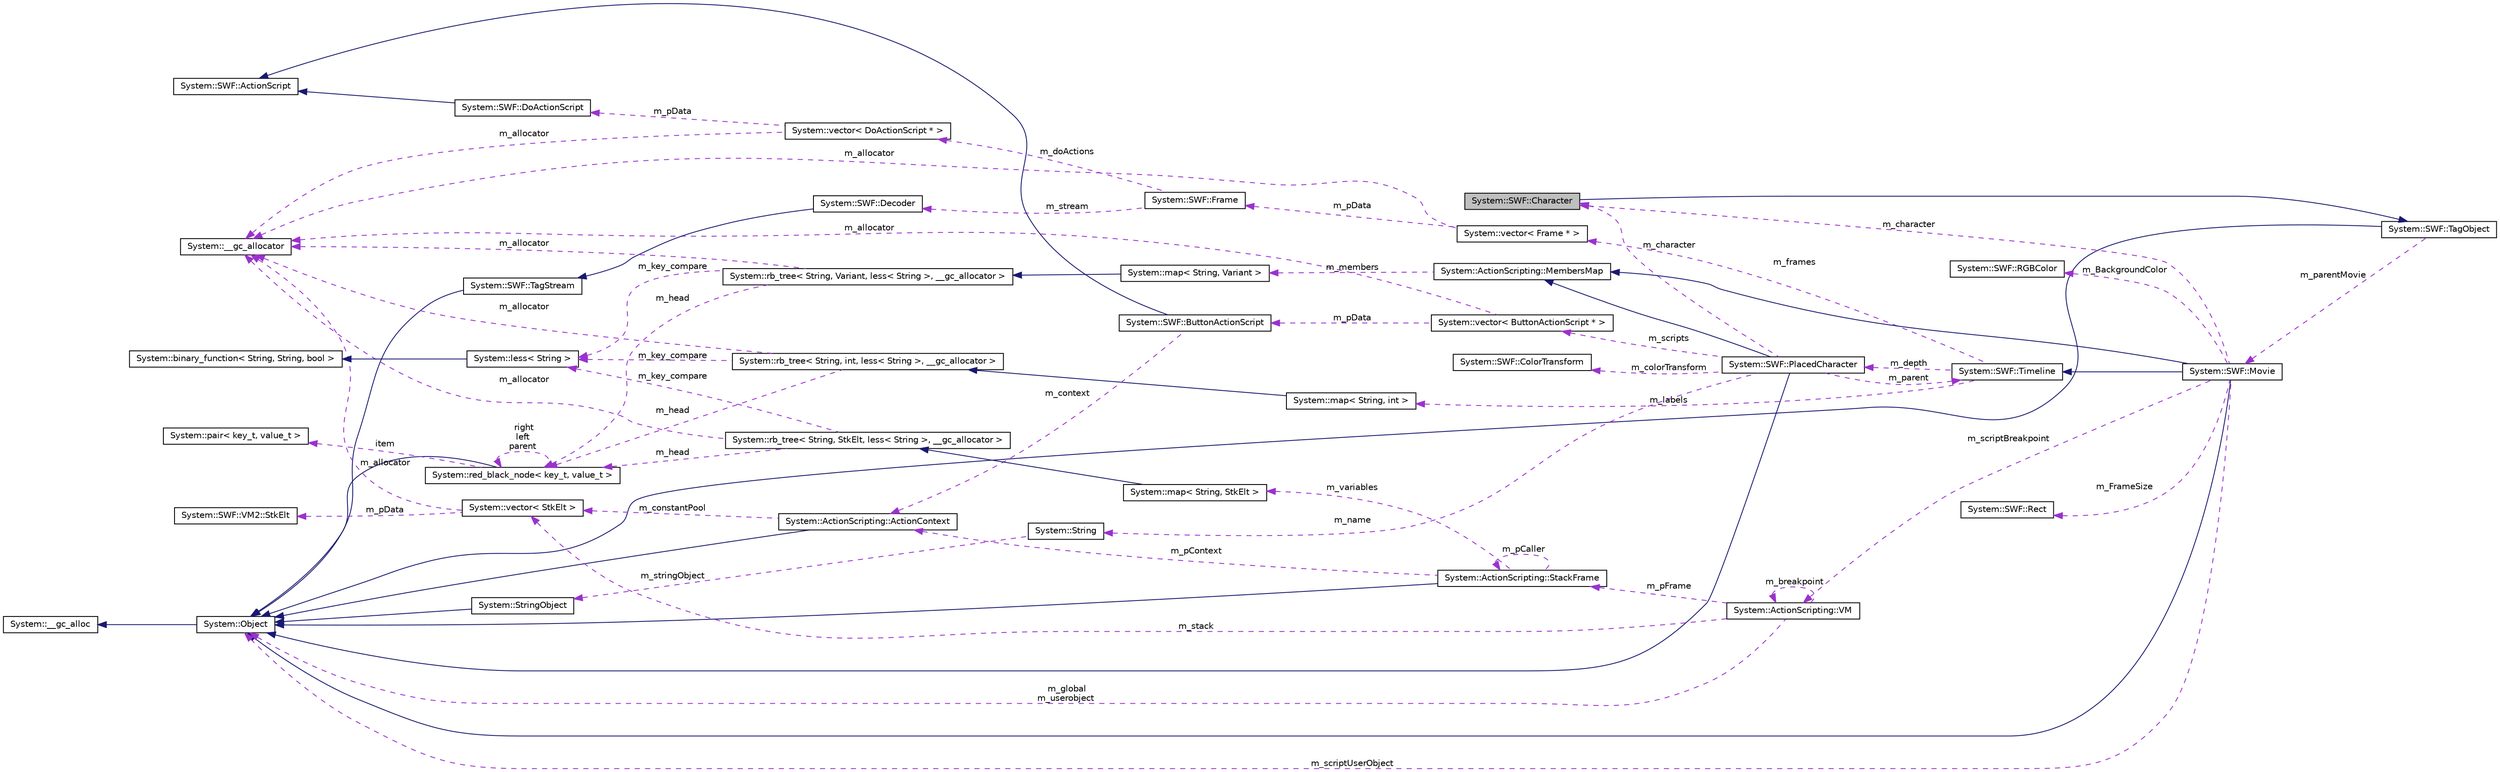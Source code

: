digraph G
{
  edge [fontname="Helvetica",fontsize="10",labelfontname="Helvetica",labelfontsize="10"];
  node [fontname="Helvetica",fontsize="10",shape=record];
  rankdir="LR";
  Node1 [label="System::SWF::Character",height=0.2,width=0.4,color="black", fillcolor="grey75", style="filled" fontcolor="black"];
  Node2 -> Node1 [dir="back",color="midnightblue",fontsize="10",style="solid",fontname="Helvetica"];
  Node2 [label="System::SWF::TagObject",height=0.2,width=0.4,color="black", fillcolor="white", style="filled",URL="$class_system_1_1_s_w_f_1_1_tag_object.html"];
  Node3 -> Node2 [dir="back",color="midnightblue",fontsize="10",style="solid",fontname="Helvetica"];
  Node3 [label="System::Object",height=0.2,width=0.4,color="black", fillcolor="white", style="filled",URL="$class_system_1_1_object.html"];
  Node4 -> Node3 [dir="back",color="midnightblue",fontsize="10",style="solid",fontname="Helvetica"];
  Node4 [label="System::__gc_alloc",height=0.2,width=0.4,color="black", fillcolor="white", style="filled",URL="$class_system_1_1____gc__alloc.html"];
  Node5 -> Node2 [dir="back",color="darkorchid3",fontsize="10",style="dashed",label=" m_parentMovie" ,fontname="Helvetica"];
  Node5 [label="System::SWF::Movie",height=0.2,width=0.4,color="black", fillcolor="white", style="filled",URL="$class_system_1_1_s_w_f_1_1_movie.html"];
  Node3 -> Node5 [dir="back",color="midnightblue",fontsize="10",style="solid",fontname="Helvetica"];
  Node6 -> Node5 [dir="back",color="midnightblue",fontsize="10",style="solid",fontname="Helvetica"];
  Node6 [label="System::SWF::Timeline",height=0.2,width=0.4,color="black", fillcolor="white", style="filled",URL="$class_system_1_1_s_w_f_1_1_timeline.html"];
  Node7 -> Node6 [dir="back",color="darkorchid3",fontsize="10",style="dashed",label=" m_frames" ,fontname="Helvetica"];
  Node7 [label="System::vector\< Frame * \>",height=0.2,width=0.4,color="black", fillcolor="white", style="filled",URL="$class_system_1_1vector.html"];
  Node8 -> Node7 [dir="back",color="darkorchid3",fontsize="10",style="dashed",label=" m_allocator" ,fontname="Helvetica"];
  Node8 [label="System::__gc_allocator",height=0.2,width=0.4,color="black", fillcolor="white", style="filled",URL="$class_system_1_1____gc__allocator.html"];
  Node9 -> Node7 [dir="back",color="darkorchid3",fontsize="10",style="dashed",label=" m_pData" ,fontname="Helvetica"];
  Node9 [label="System::SWF::Frame",height=0.2,width=0.4,color="black", fillcolor="white", style="filled",URL="$class_system_1_1_s_w_f_1_1_frame.html"];
  Node10 -> Node9 [dir="back",color="darkorchid3",fontsize="10",style="dashed",label=" m_stream" ,fontname="Helvetica"];
  Node10 [label="System::SWF::Decoder",height=0.2,width=0.4,color="black", fillcolor="white", style="filled",URL="$class_system_1_1_s_w_f_1_1_decoder.html"];
  Node11 -> Node10 [dir="back",color="midnightblue",fontsize="10",style="solid",fontname="Helvetica"];
  Node11 [label="System::SWF::TagStream",height=0.2,width=0.4,color="black", fillcolor="white", style="filled",URL="$class_system_1_1_s_w_f_1_1_tag_stream.html"];
  Node3 -> Node11 [dir="back",color="midnightblue",fontsize="10",style="solid",fontname="Helvetica"];
  Node12 -> Node9 [dir="back",color="darkorchid3",fontsize="10",style="dashed",label=" m_doActions" ,fontname="Helvetica"];
  Node12 [label="System::vector\< DoActionScript * \>",height=0.2,width=0.4,color="black", fillcolor="white", style="filled",URL="$class_system_1_1vector.html"];
  Node8 -> Node12 [dir="back",color="darkorchid3",fontsize="10",style="dashed",label=" m_allocator" ,fontname="Helvetica"];
  Node13 -> Node12 [dir="back",color="darkorchid3",fontsize="10",style="dashed",label=" m_pData" ,fontname="Helvetica"];
  Node13 [label="System::SWF::DoActionScript",height=0.2,width=0.4,color="black", fillcolor="white", style="filled",URL="$class_system_1_1_s_w_f_1_1_do_action_script.html"];
  Node14 -> Node13 [dir="back",color="midnightblue",fontsize="10",style="solid",fontname="Helvetica"];
  Node14 [label="System::SWF::ActionScript",height=0.2,width=0.4,color="black", fillcolor="white", style="filled",URL="$class_system_1_1_s_w_f_1_1_action_script.html"];
  Node15 -> Node6 [dir="back",color="darkorchid3",fontsize="10",style="dashed",label=" m_labels" ,fontname="Helvetica"];
  Node15 [label="System::map\< String, int \>",height=0.2,width=0.4,color="black", fillcolor="white", style="filled",URL="$class_system_1_1map.html"];
  Node16 -> Node15 [dir="back",color="midnightblue",fontsize="10",style="solid",fontname="Helvetica"];
  Node16 [label="System::rb_tree\< String, int, less\< String \>, __gc_allocator \>",height=0.2,width=0.4,color="black", fillcolor="white", style="filled",URL="$class_system_1_1rb__tree.html"];
  Node8 -> Node16 [dir="back",color="darkorchid3",fontsize="10",style="dashed",label=" m_allocator" ,fontname="Helvetica"];
  Node17 -> Node16 [dir="back",color="darkorchid3",fontsize="10",style="dashed",label=" m_key_compare" ,fontname="Helvetica"];
  Node17 [label="System::less\< String \>",height=0.2,width=0.4,color="black", fillcolor="white", style="filled",URL="$class_system_1_1less_3_01_string_01_4.html"];
  Node18 -> Node17 [dir="back",color="midnightblue",fontsize="10",style="solid",fontname="Helvetica"];
  Node18 [label="System::binary_function\< String, String, bool \>",height=0.2,width=0.4,color="black", fillcolor="white", style="filled",URL="$class_system_1_1binary__function.html"];
  Node19 -> Node16 [dir="back",color="darkorchid3",fontsize="10",style="dashed",label=" m_head" ,fontname="Helvetica"];
  Node19 [label="System::red_black_node\< key_t, value_t \>",height=0.2,width=0.4,color="black", fillcolor="white", style="filled",URL="$class_system_1_1red__black__node.html"];
  Node3 -> Node19 [dir="back",color="midnightblue",fontsize="10",style="solid",fontname="Helvetica"];
  Node19 -> Node19 [dir="back",color="darkorchid3",fontsize="10",style="dashed",label=" right\nleft\nparent" ,fontname="Helvetica"];
  Node20 -> Node19 [dir="back",color="darkorchid3",fontsize="10",style="dashed",label=" item" ,fontname="Helvetica"];
  Node20 [label="System::pair\< key_t, value_t \>",height=0.2,width=0.4,color="black", fillcolor="white", style="filled",URL="$class_system_1_1pair.html"];
  Node21 -> Node6 [dir="back",color="darkorchid3",fontsize="10",style="dashed",label=" m_depth" ,fontname="Helvetica"];
  Node21 [label="System::SWF::PlacedCharacter",height=0.2,width=0.4,color="black", fillcolor="white", style="filled",URL="$class_system_1_1_s_w_f_1_1_placed_character.html"];
  Node3 -> Node21 [dir="back",color="midnightblue",fontsize="10",style="solid",fontname="Helvetica"];
  Node22 -> Node21 [dir="back",color="midnightblue",fontsize="10",style="solid",fontname="Helvetica"];
  Node22 [label="System::ActionScripting::MembersMap",height=0.2,width=0.4,color="black", fillcolor="white", style="filled",URL="$class_system_1_1_action_scripting_1_1_members_map.html"];
  Node23 -> Node22 [dir="back",color="darkorchid3",fontsize="10",style="dashed",label=" m_members" ,fontname="Helvetica"];
  Node23 [label="System::map\< String, Variant \>",height=0.2,width=0.4,color="black", fillcolor="white", style="filled",URL="$class_system_1_1map.html"];
  Node24 -> Node23 [dir="back",color="midnightblue",fontsize="10",style="solid",fontname="Helvetica"];
  Node24 [label="System::rb_tree\< String, Variant, less\< String \>, __gc_allocator \>",height=0.2,width=0.4,color="black", fillcolor="white", style="filled",URL="$class_system_1_1rb__tree.html"];
  Node8 -> Node24 [dir="back",color="darkorchid3",fontsize="10",style="dashed",label=" m_allocator" ,fontname="Helvetica"];
  Node17 -> Node24 [dir="back",color="darkorchid3",fontsize="10",style="dashed",label=" m_key_compare" ,fontname="Helvetica"];
  Node19 -> Node24 [dir="back",color="darkorchid3",fontsize="10",style="dashed",label=" m_head" ,fontname="Helvetica"];
  Node25 -> Node21 [dir="back",color="darkorchid3",fontsize="10",style="dashed",label=" m_scripts" ,fontname="Helvetica"];
  Node25 [label="System::vector\< ButtonActionScript * \>",height=0.2,width=0.4,color="black", fillcolor="white", style="filled",URL="$class_system_1_1vector.html"];
  Node8 -> Node25 [dir="back",color="darkorchid3",fontsize="10",style="dashed",label=" m_allocator" ,fontname="Helvetica"];
  Node26 -> Node25 [dir="back",color="darkorchid3",fontsize="10",style="dashed",label=" m_pData" ,fontname="Helvetica"];
  Node26 [label="System::SWF::ButtonActionScript",height=0.2,width=0.4,color="black", fillcolor="white", style="filled",URL="$class_system_1_1_s_w_f_1_1_button_action_script.html"];
  Node14 -> Node26 [dir="back",color="midnightblue",fontsize="10",style="solid",fontname="Helvetica"];
  Node27 -> Node26 [dir="back",color="darkorchid3",fontsize="10",style="dashed",label=" m_context" ,fontname="Helvetica"];
  Node27 [label="System::ActionScripting::ActionContext",height=0.2,width=0.4,color="black", fillcolor="white", style="filled",URL="$class_system_1_1_action_scripting_1_1_action_context.html"];
  Node3 -> Node27 [dir="back",color="midnightblue",fontsize="10",style="solid",fontname="Helvetica"];
  Node28 -> Node27 [dir="back",color="darkorchid3",fontsize="10",style="dashed",label=" m_constantPool" ,fontname="Helvetica"];
  Node28 [label="System::vector\< StkElt \>",height=0.2,width=0.4,color="black", fillcolor="white", style="filled",URL="$class_system_1_1vector.html"];
  Node8 -> Node28 [dir="back",color="darkorchid3",fontsize="10",style="dashed",label=" m_allocator" ,fontname="Helvetica"];
  Node29 -> Node28 [dir="back",color="darkorchid3",fontsize="10",style="dashed",label=" m_pData" ,fontname="Helvetica"];
  Node29 [label="System::SWF::VM2::StkElt",height=0.2,width=0.4,color="black", fillcolor="white", style="filled",URL="$class_system_1_1_s_w_f_1_1_v_m2_1_1_stk_elt.html"];
  Node1 -> Node21 [dir="back",color="darkorchid3",fontsize="10",style="dashed",label=" m_character" ,fontname="Helvetica"];
  Node6 -> Node21 [dir="back",color="darkorchid3",fontsize="10",style="dashed",label=" m_parent" ,fontname="Helvetica"];
  Node30 -> Node21 [dir="back",color="darkorchid3",fontsize="10",style="dashed",label=" m_name" ,fontname="Helvetica"];
  Node30 [label="System::String",height=0.2,width=0.4,color="black", fillcolor="white", style="filled",URL="$class_system_1_1_string.html"];
  Node31 -> Node30 [dir="back",color="darkorchid3",fontsize="10",style="dashed",label=" m_stringObject" ,fontname="Helvetica"];
  Node31 [label="System::StringObject",height=0.2,width=0.4,color="black", fillcolor="white", style="filled",URL="$class_system_1_1_string_object.html"];
  Node3 -> Node31 [dir="back",color="midnightblue",fontsize="10",style="solid",fontname="Helvetica"];
  Node32 -> Node21 [dir="back",color="darkorchid3",fontsize="10",style="dashed",label=" m_colorTransform" ,fontname="Helvetica"];
  Node32 [label="System::SWF::ColorTransform",height=0.2,width=0.4,color="black", fillcolor="white", style="filled",URL="$class_system_1_1_s_w_f_1_1_color_transform.html"];
  Node22 -> Node5 [dir="back",color="midnightblue",fontsize="10",style="solid",fontname="Helvetica"];
  Node33 -> Node5 [dir="back",color="darkorchid3",fontsize="10",style="dashed",label=" m_BackgroundColor" ,fontname="Helvetica"];
  Node33 [label="System::SWF::RGBColor",height=0.2,width=0.4,color="black", fillcolor="white", style="filled",URL="$class_system_1_1_s_w_f_1_1_r_g_b_color.html"];
  Node34 -> Node5 [dir="back",color="darkorchid3",fontsize="10",style="dashed",label=" m_FrameSize" ,fontname="Helvetica"];
  Node34 [label="System::SWF::Rect",height=0.2,width=0.4,color="black", fillcolor="white", style="filled",URL="$struct_system_1_1_s_w_f_1_1_rect.html"];
  Node1 -> Node5 [dir="back",color="darkorchid3",fontsize="10",style="dashed",label=" m_character" ,fontname="Helvetica"];
  Node35 -> Node5 [dir="back",color="darkorchid3",fontsize="10",style="dashed",label=" m_scriptBreakpoint" ,fontname="Helvetica"];
  Node35 [label="System::ActionScripting::VM",height=0.2,width=0.4,color="black", fillcolor="white", style="filled",URL="$class_system_1_1_action_scripting_1_1_v_m.html"];
  Node28 -> Node35 [dir="back",color="darkorchid3",fontsize="10",style="dashed",label=" m_stack" ,fontname="Helvetica"];
  Node35 -> Node35 [dir="back",color="darkorchid3",fontsize="10",style="dashed",label=" m_breakpoint" ,fontname="Helvetica"];
  Node36 -> Node35 [dir="back",color="darkorchid3",fontsize="10",style="dashed",label=" m_pFrame" ,fontname="Helvetica"];
  Node36 [label="System::ActionScripting::StackFrame",height=0.2,width=0.4,color="black", fillcolor="white", style="filled",URL="$class_system_1_1_action_scripting_1_1_stack_frame.html"];
  Node3 -> Node36 [dir="back",color="midnightblue",fontsize="10",style="solid",fontname="Helvetica"];
  Node27 -> Node36 [dir="back",color="darkorchid3",fontsize="10",style="dashed",label=" m_pContext" ,fontname="Helvetica"];
  Node37 -> Node36 [dir="back",color="darkorchid3",fontsize="10",style="dashed",label=" m_variables" ,fontname="Helvetica"];
  Node37 [label="System::map\< String, StkElt \>",height=0.2,width=0.4,color="black", fillcolor="white", style="filled",URL="$class_system_1_1map.html"];
  Node38 -> Node37 [dir="back",color="midnightblue",fontsize="10",style="solid",fontname="Helvetica"];
  Node38 [label="System::rb_tree\< String, StkElt, less\< String \>, __gc_allocator \>",height=0.2,width=0.4,color="black", fillcolor="white", style="filled",URL="$class_system_1_1rb__tree.html"];
  Node8 -> Node38 [dir="back",color="darkorchid3",fontsize="10",style="dashed",label=" m_allocator" ,fontname="Helvetica"];
  Node17 -> Node38 [dir="back",color="darkorchid3",fontsize="10",style="dashed",label=" m_key_compare" ,fontname="Helvetica"];
  Node19 -> Node38 [dir="back",color="darkorchid3",fontsize="10",style="dashed",label=" m_head" ,fontname="Helvetica"];
  Node36 -> Node36 [dir="back",color="darkorchid3",fontsize="10",style="dashed",label=" m_pCaller" ,fontname="Helvetica"];
  Node3 -> Node35 [dir="back",color="darkorchid3",fontsize="10",style="dashed",label=" m_global\nm_userobject" ,fontname="Helvetica"];
  Node3 -> Node5 [dir="back",color="darkorchid3",fontsize="10",style="dashed",label=" m_scriptUserObject" ,fontname="Helvetica"];
}
